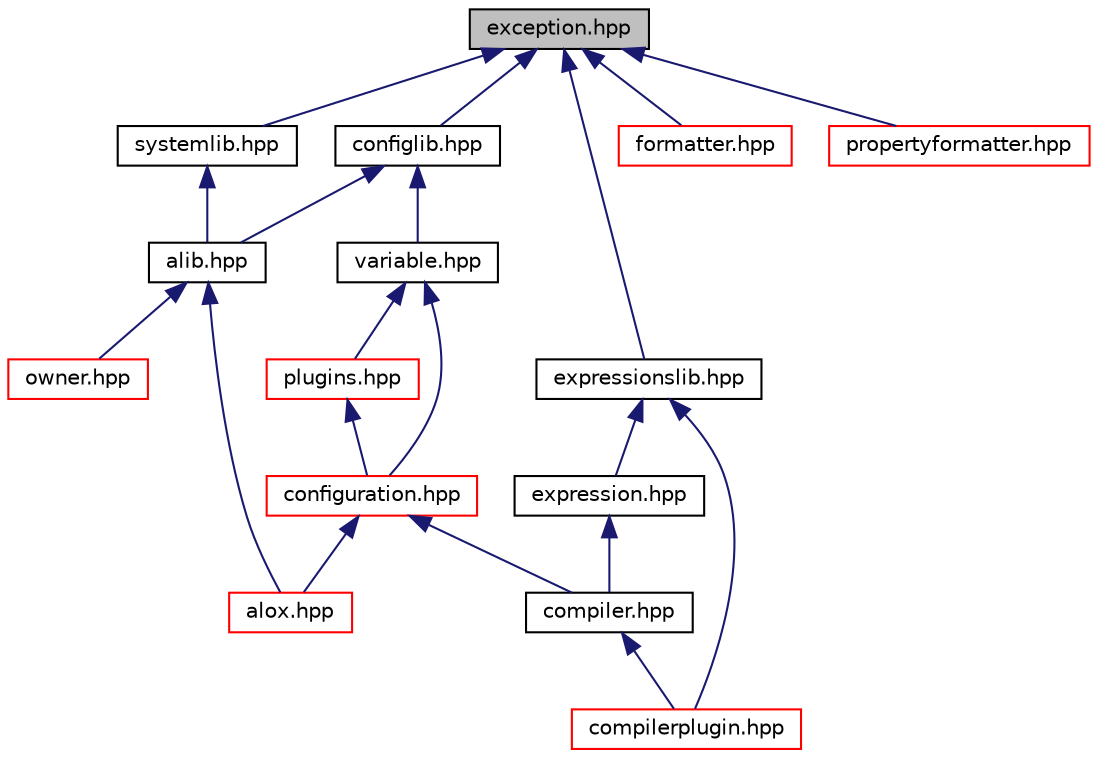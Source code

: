 digraph "exception.hpp"
{
  edge [fontname="Helvetica",fontsize="10",labelfontname="Helvetica",labelfontsize="10"];
  node [fontname="Helvetica",fontsize="10",shape=record];
  Node4 [label="exception.hpp",height=0.2,width=0.4,color="black", fillcolor="grey75", style="filled", fontcolor="black"];
  Node4 -> Node5 [dir="back",color="midnightblue",fontsize="10",style="solid",fontname="Helvetica"];
  Node4 -> Node38 [dir="back",color="midnightblue",fontsize="10",style="solid",fontname="Helvetica"];
  Node4 -> Node46 [dir="back",color="midnightblue",fontsize="10",style="solid",fontname="Helvetica"];
  Node4 -> Node55 [dir="back",color="midnightblue",fontsize="10",style="solid",fontname="Helvetica"];
  Node4 -> Node57 [dir="back",color="midnightblue",fontsize="10",style="solid",fontname="Helvetica"];
  Node5 -> Node6 [dir="back",color="midnightblue",fontsize="10",style="solid",fontname="Helvetica"];
  Node5 -> Node50 [dir="back",color="midnightblue",fontsize="10",style="solid",fontname="Helvetica"];
  Node6 -> Node7 [dir="back",color="midnightblue",fontsize="10",style="solid",fontname="Helvetica"];
  Node6 -> Node25 [dir="back",color="midnightblue",fontsize="10",style="solid",fontname="Helvetica"];
  Node28 -> Node7 [dir="back",color="midnightblue",fontsize="10",style="solid",fontname="Helvetica"];
  Node28 -> Node29 [dir="back",color="midnightblue",fontsize="10",style="solid",fontname="Helvetica"];
  Node29 -> Node30 [dir="back",color="midnightblue",fontsize="10",style="solid",fontname="Helvetica"];
  Node50 -> Node28 [dir="back",color="midnightblue",fontsize="10",style="solid",fontname="Helvetica"];
  Node50 -> Node51 [dir="back",color="midnightblue",fontsize="10",style="solid",fontname="Helvetica"];
  Node51 -> Node28 [dir="back",color="midnightblue",fontsize="10",style="solid",fontname="Helvetica"];
  Node55 -> Node30 [dir="back",color="midnightblue",fontsize="10",style="solid",fontname="Helvetica"];
  Node55 -> Node56 [dir="back",color="midnightblue",fontsize="10",style="solid",fontname="Helvetica"];
  Node56 -> Node29 [dir="back",color="midnightblue",fontsize="10",style="solid",fontname="Helvetica"];
  Node57 -> Node6 [dir="back",color="midnightblue",fontsize="10",style="solid",fontname="Helvetica"];
  Node5 [label="configlib.hpp",height=0.2,width=0.4,color="black", fillcolor="white", style="filled",URL="$configlib_8hpp.html"];
  Node6 [label="alib.hpp",height=0.2,width=0.4,color="black", fillcolor="white", style="filled",URL="$alib_8hpp.html"];
  Node7 [label="alox.hpp",height=0.2,width=0.4,color="red", fillcolor="white", style="filled",URL="$alox_2alox_8hpp.html"];
  Node25 [label="owner.hpp",height=0.2,width=0.4,color="red", fillcolor="white", style="filled",URL="$owner_8hpp.html"];
  Node50 [label="variable.hpp",height=0.2,width=0.4,color="black", fillcolor="white", style="filled",URL="$variable_8hpp.html"];
  Node28 [label="configuration.hpp",height=0.2,width=0.4,color="red", fillcolor="white", style="filled",URL="$configuration_8hpp.html"];
  Node29 [label="compiler.hpp",height=0.2,width=0.4,color="black", fillcolor="white", style="filled",URL="$compiler_8hpp_source.html"];
  Node30 [label="compilerplugin.hpp",height=0.2,width=0.4,color="red", fillcolor="white", style="filled",URL="$compilerplugin_8hpp_source.html"];
  Node51 [label="plugins.hpp",height=0.2,width=0.4,color="red", fillcolor="white", style="filled",URL="$plugins_8hpp.html"];
  Node55 [label="expressionslib.hpp",height=0.2,width=0.4,color="black", fillcolor="white", style="filled",URL="$expressionslib_8hpp.html"];
  Node56 [label="expression.hpp",height=0.2,width=0.4,color="black", fillcolor="white", style="filled",URL="$expression_8hpp_source.html"];
  Node38 [label="formatter.hpp",height=0.2,width=0.4,color="red", fillcolor="white", style="filled",URL="$formatter_8hpp.html"];
  Node46 [label="propertyformatter.hpp",height=0.2,width=0.4,color="red", fillcolor="white", style="filled",URL="$propertyformatter_8hpp_source.html"];
  Node57 [label="systemlib.hpp",height=0.2,width=0.4,color="black", fillcolor="white", style="filled",URL="$systemlib_8hpp.html"];
}

